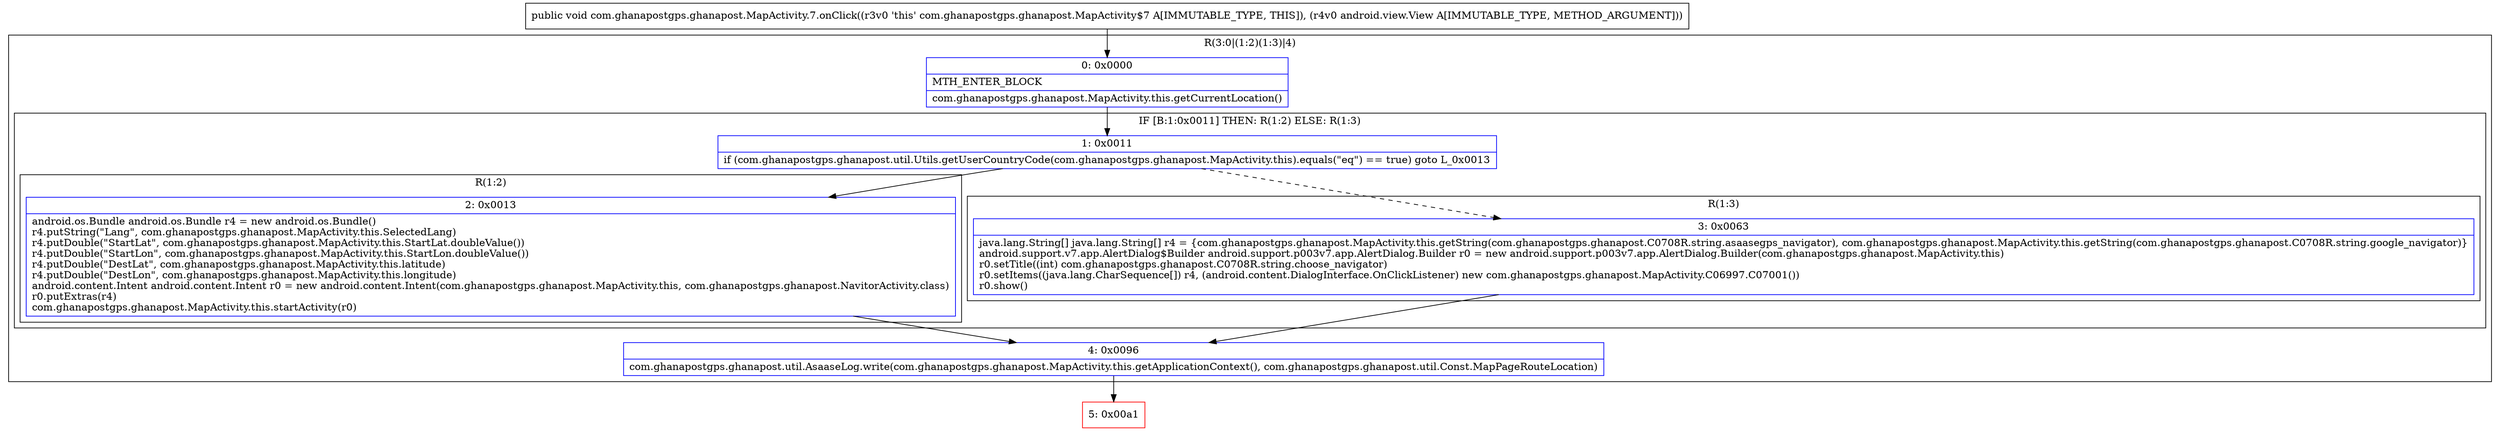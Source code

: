 digraph "CFG forcom.ghanapostgps.ghanapost.MapActivity.7.onClick(Landroid\/view\/View;)V" {
subgraph cluster_Region_1144944841 {
label = "R(3:0|(1:2)(1:3)|4)";
node [shape=record,color=blue];
Node_0 [shape=record,label="{0\:\ 0x0000|MTH_ENTER_BLOCK\l|com.ghanapostgps.ghanapost.MapActivity.this.getCurrentLocation()\l}"];
subgraph cluster_IfRegion_1755548897 {
label = "IF [B:1:0x0011] THEN: R(1:2) ELSE: R(1:3)";
node [shape=record,color=blue];
Node_1 [shape=record,label="{1\:\ 0x0011|if (com.ghanapostgps.ghanapost.util.Utils.getUserCountryCode(com.ghanapostgps.ghanapost.MapActivity.this).equals(\"eq\") == true) goto L_0x0013\l}"];
subgraph cluster_Region_545483053 {
label = "R(1:2)";
node [shape=record,color=blue];
Node_2 [shape=record,label="{2\:\ 0x0013|android.os.Bundle android.os.Bundle r4 = new android.os.Bundle()\lr4.putString(\"Lang\", com.ghanapostgps.ghanapost.MapActivity.this.SelectedLang)\lr4.putDouble(\"StartLat\", com.ghanapostgps.ghanapost.MapActivity.this.StartLat.doubleValue())\lr4.putDouble(\"StartLon\", com.ghanapostgps.ghanapost.MapActivity.this.StartLon.doubleValue())\lr4.putDouble(\"DestLat\", com.ghanapostgps.ghanapost.MapActivity.this.latitude)\lr4.putDouble(\"DestLon\", com.ghanapostgps.ghanapost.MapActivity.this.longitude)\landroid.content.Intent android.content.Intent r0 = new android.content.Intent(com.ghanapostgps.ghanapost.MapActivity.this, com.ghanapostgps.ghanapost.NavitorActivity.class)\lr0.putExtras(r4)\lcom.ghanapostgps.ghanapost.MapActivity.this.startActivity(r0)\l}"];
}
subgraph cluster_Region_532700749 {
label = "R(1:3)";
node [shape=record,color=blue];
Node_3 [shape=record,label="{3\:\ 0x0063|java.lang.String[] java.lang.String[] r4 = \{com.ghanapostgps.ghanapost.MapActivity.this.getString(com.ghanapostgps.ghanapost.C0708R.string.asaasegps_navigator), com.ghanapostgps.ghanapost.MapActivity.this.getString(com.ghanapostgps.ghanapost.C0708R.string.google_navigator)\}\landroid.support.v7.app.AlertDialog$Builder android.support.p003v7.app.AlertDialog.Builder r0 = new android.support.p003v7.app.AlertDialog.Builder(com.ghanapostgps.ghanapost.MapActivity.this)\lr0.setTitle((int) com.ghanapostgps.ghanapost.C0708R.string.choose_navigator)\lr0.setItems((java.lang.CharSequence[]) r4, (android.content.DialogInterface.OnClickListener) new com.ghanapostgps.ghanapost.MapActivity.C06997.C07001())\lr0.show()\l}"];
}
}
Node_4 [shape=record,label="{4\:\ 0x0096|com.ghanapostgps.ghanapost.util.AsaaseLog.write(com.ghanapostgps.ghanapost.MapActivity.this.getApplicationContext(), com.ghanapostgps.ghanapost.util.Const.MapPageRouteLocation)\l}"];
}
Node_5 [shape=record,color=red,label="{5\:\ 0x00a1}"];
MethodNode[shape=record,label="{public void com.ghanapostgps.ghanapost.MapActivity.7.onClick((r3v0 'this' com.ghanapostgps.ghanapost.MapActivity$7 A[IMMUTABLE_TYPE, THIS]), (r4v0 android.view.View A[IMMUTABLE_TYPE, METHOD_ARGUMENT])) }"];
MethodNode -> Node_0;
Node_0 -> Node_1;
Node_1 -> Node_2;
Node_1 -> Node_3[style=dashed];
Node_2 -> Node_4;
Node_3 -> Node_4;
Node_4 -> Node_5;
}

